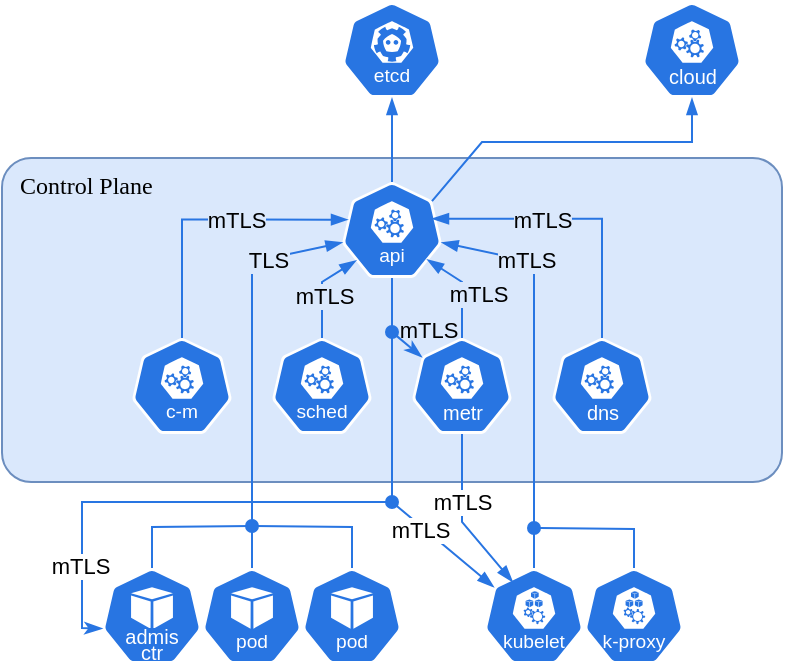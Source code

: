 <mxfile version="25.0.3">
  <diagram name="Page-1" id="6w3Nn8mPZokH5K6b7TAQ">
    <mxGraphModel dx="497" dy="328" grid="1" gridSize="10" guides="1" tooltips="1" connect="1" arrows="1" fold="1" page="1" pageScale="1" pageWidth="827" pageHeight="1169" math="0" shadow="0">
      <root>
        <mxCell id="0" />
        <mxCell id="1" parent="0" />
        <mxCell id="OOeiIcqSMya32nPRaJqt-1" value="Control Plane" style="rounded=1;whiteSpace=wrap;html=1;fillColor=#DAE8FC;strokeColor=#6C8EBF;verticalAlign=top;fontFamily=Verdana;arcSize=9;align=left;spacingLeft=7;" parent="1" vertex="1">
          <mxGeometry x="230" y="208" width="390" height="162" as="geometry" />
        </mxCell>
        <mxCell id="FfEMjMh3a-kymr1CWgue-1" value="" style="aspect=fixed;sketch=0;html=1;dashed=0;whitespace=wrap;verticalLabelPosition=bottom;verticalAlign=top;fillColor=#2875E2;strokeColor=#ffffff;points=[[0.005,0.63,0],[0.1,0.2,0],[0.9,0.2,0],[0.5,0,0],[0.995,0.63,0],[0.72,0.99,0],[0.5,1,0],[0.28,0.99,0]];shape=mxgraph.kubernetes.icon2;kubernetesLabel=1;prIcon=etcd" parent="1" vertex="1">
          <mxGeometry x="400" y="130" width="50" height="48" as="geometry" />
        </mxCell>
        <mxCell id="FfEMjMh3a-kymr1CWgue-2" value="" style="endArrow=none;html=1;rounded=0;exitX=0.5;exitY=1;exitDx=0;exitDy=0;exitPerimeter=0;entryX=0.5;entryY=0;entryDx=0;entryDy=0;entryPerimeter=0;strokeWidth=1;startArrow=blockThin;startFill=1;strokeColor=#2875E2;" parent="1" source="FfEMjMh3a-kymr1CWgue-1" target="_mboFmdrgdcaAABcw1Xs-6" edge="1">
          <mxGeometry width="50" height="50" relative="1" as="geometry">
            <mxPoint x="269.5" y="180" as="sourcePoint" />
            <mxPoint x="320" y="200" as="targetPoint" />
          </mxGeometry>
        </mxCell>
        <mxCell id="_mboFmdrgdcaAABcw1Xs-6" value="" style="aspect=fixed;sketch=0;html=1;dashed=0;whitespace=wrap;verticalLabelPosition=bottom;verticalAlign=top;fillColor=#2875E2;strokeColor=#ffffff;points=[[0.005,0.63,0],[0.1,0.2,0],[0.9,0.2,0],[0.5,0,0],[0.995,0.63,0],[0.72,0.99,0],[0.5,1,0],[0.28,0.99,0]];shape=mxgraph.kubernetes.icon2;kubernetesLabel=1;prIcon=api;rounded=1;" vertex="1" parent="1">
          <mxGeometry x="400" y="220" width="50" height="48" as="geometry" />
        </mxCell>
        <mxCell id="_mboFmdrgdcaAABcw1Xs-7" value="" style="aspect=fixed;sketch=0;html=1;dashed=0;whitespace=wrap;verticalLabelPosition=bottom;verticalAlign=top;fillColor=#2875E2;strokeColor=#ffffff;points=[[0.005,0.63,0],[0.1,0.2,0],[0.9,0.2,0],[0.5,0,0],[0.995,0.63,0],[0.72,0.99,0],[0.5,1,0],[0.28,0.99,0]];shape=mxgraph.kubernetes.icon2;kubernetesLabel=1;prIcon=c_m;rounded=1;" vertex="1" parent="1">
          <mxGeometry x="295" y="298" width="50" height="48" as="geometry" />
        </mxCell>
        <mxCell id="_mboFmdrgdcaAABcw1Xs-8" value="" style="aspect=fixed;sketch=0;html=1;dashed=0;whitespace=wrap;verticalLabelPosition=bottom;verticalAlign=top;fillColor=#2875E2;strokeColor=#ffffff;points=[[0.005,0.63,0],[0.1,0.2,0],[0.9,0.2,0],[0.5,0,0],[0.995,0.63,0],[0.72,0.99,0],[0.5,1,0],[0.28,0.99,0]];shape=mxgraph.kubernetes.icon2;kubernetesLabel=1;prIcon=sched;rounded=1;" vertex="1" parent="1">
          <mxGeometry x="365" y="298" width="50" height="48" as="geometry" />
        </mxCell>
        <mxCell id="_mboFmdrgdcaAABcw1Xs-43" value="" style="group" vertex="1" connectable="0" parent="1">
          <mxGeometry x="435" y="298" width="50" height="48" as="geometry" />
        </mxCell>
        <mxCell id="_mboFmdrgdcaAABcw1Xs-44" value="" style="aspect=fixed;sketch=0;html=1;dashed=0;whitespace=wrap;verticalLabelPosition=bottom;verticalAlign=top;fillColor=#2875E2;strokeColor=#ffffff;points=[[0.005,0.63,0],[0.1,0.2,0],[0.9,0.2,0],[0.5,0,0],[0.995,0.63,0],[0.72,0.99,0],[0.5,1,0],[0.28,0.99,0]];shape=mxgraph.kubernetes.icon2;kubernetesLabel=1;prIcon=sched;rounded=1;" vertex="1" parent="_mboFmdrgdcaAABcw1Xs-43">
          <mxGeometry width="50" height="48" as="geometry" />
        </mxCell>
        <mxCell id="_mboFmdrgdcaAABcw1Xs-45" value="metr" style="whiteSpace=wrap;html=1;fontColor=#FFFFFF;strokeColor=none;fillColor=#2875E2;imageHeight=24;spacing=0;verticalAlign=middle;fontSize=10;" vertex="1" parent="_mboFmdrgdcaAABcw1Xs-43">
          <mxGeometry x="12.5" y="32" width="25" height="10" as="geometry" />
        </mxCell>
        <mxCell id="_mboFmdrgdcaAABcw1Xs-46" value="" style="group" vertex="1" connectable="0" parent="1">
          <mxGeometry x="505" y="298" width="50" height="48" as="geometry" />
        </mxCell>
        <mxCell id="_mboFmdrgdcaAABcw1Xs-47" value="" style="aspect=fixed;sketch=0;html=1;dashed=0;whitespace=wrap;verticalLabelPosition=bottom;verticalAlign=top;fillColor=#2875E2;strokeColor=#ffffff;points=[[0.005,0.63,0],[0.1,0.2,0],[0.9,0.2,0],[0.5,0,0],[0.995,0.63,0],[0.72,0.99,0],[0.5,1,0],[0.28,0.99,0]];shape=mxgraph.kubernetes.icon2;kubernetesLabel=1;prIcon=sched;rounded=1;" vertex="1" parent="_mboFmdrgdcaAABcw1Xs-46">
          <mxGeometry width="50" height="48" as="geometry" />
        </mxCell>
        <mxCell id="_mboFmdrgdcaAABcw1Xs-48" value="dns" style="whiteSpace=wrap;html=1;fontColor=#FFFFFF;strokeColor=none;fillColor=#2875E2;imageHeight=24;spacing=0;verticalAlign=middle;fontSize=10;" vertex="1" parent="_mboFmdrgdcaAABcw1Xs-46">
          <mxGeometry x="12.5" y="32" width="25" height="10" as="geometry" />
        </mxCell>
        <mxCell id="_mboFmdrgdcaAABcw1Xs-108" value="" style="endArrow=none;html=1;rounded=0;exitX=0.06;exitY=0.392;exitDx=0;exitDy=0;exitPerimeter=0;entryX=0.5;entryY=0;entryDx=0;entryDy=0;entryPerimeter=0;strokeWidth=1;startArrow=blockThin;startFill=1;strokeColor=#2875E2;edgeStyle=orthogonalEdgeStyle;" edge="1" parent="1" source="_mboFmdrgdcaAABcw1Xs-6" target="_mboFmdrgdcaAABcw1Xs-7">
          <mxGeometry width="50" height="50" relative="1" as="geometry">
            <mxPoint x="640" y="200" as="sourcePoint" />
            <mxPoint x="640" y="242" as="targetPoint" />
          </mxGeometry>
        </mxCell>
        <mxCell id="_mboFmdrgdcaAABcw1Xs-117" value="mTLS" style="edgeLabel;html=1;align=center;verticalAlign=middle;resizable=0;points=[];labelBackgroundColor=#DAE8FC;" vertex="1" connectable="0" parent="_mboFmdrgdcaAABcw1Xs-108">
          <mxGeometry x="-0.215" relative="1" as="geometry">
            <mxPoint as="offset" />
          </mxGeometry>
        </mxCell>
        <mxCell id="_mboFmdrgdcaAABcw1Xs-110" value="" style="endArrow=none;html=1;rounded=0;exitX=0.143;exitY=0.818;exitDx=0;exitDy=0;exitPerimeter=0;entryX=0.5;entryY=0;entryDx=0;entryDy=0;entryPerimeter=0;strokeWidth=1;startArrow=blockThin;startFill=1;strokeColor=#2875E2;" edge="1" parent="1" source="_mboFmdrgdcaAABcw1Xs-6" target="_mboFmdrgdcaAABcw1Xs-8">
          <mxGeometry width="50" height="50" relative="1" as="geometry">
            <mxPoint x="650" y="210" as="sourcePoint" />
            <mxPoint x="650" y="252" as="targetPoint" />
            <Array as="points">
              <mxPoint x="390" y="270" />
            </Array>
          </mxGeometry>
        </mxCell>
        <mxCell id="_mboFmdrgdcaAABcw1Xs-118" value="mTLS" style="edgeLabel;html=1;align=center;verticalAlign=middle;resizable=0;points=[];labelBackgroundColor=#DAE8FC;" vertex="1" connectable="0" parent="_mboFmdrgdcaAABcw1Xs-110">
          <mxGeometry x="0.105" y="1" relative="1" as="geometry">
            <mxPoint as="offset" />
          </mxGeometry>
        </mxCell>
        <mxCell id="_mboFmdrgdcaAABcw1Xs-111" value="" style="endArrow=none;html=1;rounded=0;exitX=0.851;exitY=0.807;exitDx=0;exitDy=0;exitPerimeter=0;entryX=0.5;entryY=0;entryDx=0;entryDy=0;entryPerimeter=0;strokeWidth=1;startArrow=blockThin;startFill=1;strokeColor=#2875E2;" edge="1" parent="1" source="_mboFmdrgdcaAABcw1Xs-6" target="_mboFmdrgdcaAABcw1Xs-44">
          <mxGeometry width="50" height="50" relative="1" as="geometry">
            <mxPoint x="660" y="220" as="sourcePoint" />
            <mxPoint x="660" y="262" as="targetPoint" />
            <Array as="points">
              <mxPoint x="460" y="270" />
            </Array>
          </mxGeometry>
        </mxCell>
        <mxCell id="_mboFmdrgdcaAABcw1Xs-120" value="mTLS" style="edgeLabel;html=1;align=center;verticalAlign=middle;resizable=0;points=[];labelBackgroundColor=#DAE8FC;" vertex="1" connectable="0" parent="_mboFmdrgdcaAABcw1Xs-111">
          <mxGeometry x="0.279" y="-1" relative="1" as="geometry">
            <mxPoint x="9" y="-4" as="offset" />
          </mxGeometry>
        </mxCell>
        <mxCell id="_mboFmdrgdcaAABcw1Xs-112" value="" style="endArrow=none;html=1;rounded=0;exitX=0.9;exitY=0.383;exitDx=0;exitDy=0;exitPerimeter=0;entryX=0.5;entryY=0;entryDx=0;entryDy=0;entryPerimeter=0;strokeWidth=1;startArrow=blockThin;startFill=1;strokeColor=#2875E2;edgeStyle=orthogonalEdgeStyle;" edge="1" parent="1" source="_mboFmdrgdcaAABcw1Xs-6" target="_mboFmdrgdcaAABcw1Xs-47">
          <mxGeometry width="50" height="50" relative="1" as="geometry">
            <mxPoint x="670" y="230" as="sourcePoint" />
            <mxPoint x="670" y="272" as="targetPoint" />
          </mxGeometry>
        </mxCell>
        <mxCell id="_mboFmdrgdcaAABcw1Xs-121" value="mTLS" style="edgeLabel;html=1;align=center;verticalAlign=middle;resizable=0;points=[];labelBackgroundColor=#DAE8FC;spacingLeft=1;spacingRight=0;" vertex="1" connectable="0" parent="_mboFmdrgdcaAABcw1Xs-112">
          <mxGeometry x="-0.255" relative="1" as="geometry">
            <mxPoint as="offset" />
          </mxGeometry>
        </mxCell>
        <mxCell id="_mboFmdrgdcaAABcw1Xs-113" value="" style="endArrow=none;html=1;rounded=0;entryX=0.5;entryY=0;entryDx=0;entryDy=0;entryPerimeter=0;strokeWidth=1;startArrow=none;startFill=0;strokeColor=#2875E2;edgeStyle=orthogonalEdgeStyle;" edge="1" parent="1" target="_mboFmdrgdcaAABcw1Xs-122">
          <mxGeometry width="50" height="50" relative="1" as="geometry">
            <mxPoint x="355" y="392" as="sourcePoint" />
            <mxPoint x="300" y="442" as="targetPoint" />
          </mxGeometry>
        </mxCell>
        <mxCell id="_mboFmdrgdcaAABcw1Xs-114" value="" style="endArrow=none;html=1;rounded=0;strokeWidth=1;startArrow=oval;startFill=1;strokeColor=#2875E2;entryX=0.5;entryY=0;entryDx=0;entryDy=0;entryPerimeter=0;" edge="1" parent="1" target="_mboFmdrgdcaAABcw1Xs-124">
          <mxGeometry width="50" height="50" relative="1" as="geometry">
            <mxPoint x="355" y="392" as="sourcePoint" />
            <mxPoint x="360" y="432" as="targetPoint" />
          </mxGeometry>
        </mxCell>
        <mxCell id="_mboFmdrgdcaAABcw1Xs-115" value="" style="endArrow=none;html=1;rounded=0;strokeWidth=1;startArrow=none;startFill=0;strokeColor=#2875E2;edgeStyle=orthogonalEdgeStyle;entryX=0.5;entryY=0;entryDx=0;entryDy=0;entryPerimeter=0;" edge="1" parent="1" target="_mboFmdrgdcaAABcw1Xs-123">
          <mxGeometry width="50" height="50" relative="1" as="geometry">
            <mxPoint x="355" y="392" as="sourcePoint" />
            <mxPoint x="440" y="432" as="targetPoint" />
          </mxGeometry>
        </mxCell>
        <mxCell id="_mboFmdrgdcaAABcw1Xs-116" value="" style="endArrow=none;html=1;rounded=0;strokeWidth=1;startArrow=blockThin;startFill=1;strokeColor=#2875E2;exitX=0.005;exitY=0.63;exitDx=0;exitDy=0;exitPerimeter=0;" edge="1" parent="1" source="_mboFmdrgdcaAABcw1Xs-6">
          <mxGeometry width="50" height="50" relative="1" as="geometry">
            <mxPoint x="355" y="380" as="sourcePoint" />
            <mxPoint x="355" y="410" as="targetPoint" />
            <Array as="points">
              <mxPoint x="355" y="260" />
            </Array>
          </mxGeometry>
        </mxCell>
        <mxCell id="_mboFmdrgdcaAABcw1Xs-130" value="TLS" style="edgeLabel;html=1;align=center;verticalAlign=middle;resizable=0;points=[];labelBackgroundColor=#DAE8FC;textShadow=0;spacing=2;" vertex="1" connectable="0" parent="_mboFmdrgdcaAABcw1Xs-116">
          <mxGeometry x="-0.612" relative="1" as="geometry">
            <mxPoint as="offset" />
          </mxGeometry>
        </mxCell>
        <mxCell id="_mboFmdrgdcaAABcw1Xs-119" value="" style="aspect=fixed;sketch=0;html=1;dashed=0;whitespace=wrap;verticalLabelPosition=bottom;verticalAlign=top;fillColor=#2875E2;strokeColor=#ffffff;points=[[0.005,0.63,0],[0.1,0.2,0],[0.9,0.2,0],[0.5,0,0],[0.995,0.63,0],[0.72,0.99,0],[0.5,1,0],[0.28,0.99,0]];shape=mxgraph.kubernetes.icon2;kubernetesLabel=1;prIcon=kubelet" vertex="1" parent="1">
          <mxGeometry x="471" y="413" width="50" height="48" as="geometry" />
        </mxCell>
        <mxCell id="_mboFmdrgdcaAABcw1Xs-122" value="" style="aspect=fixed;sketch=0;html=1;dashed=0;whitespace=wrap;verticalLabelPosition=bottom;verticalAlign=top;fillColor=#2875E2;strokeColor=#ffffff;points=[[0.005,0.63,0],[0.1,0.2,0],[0.9,0.2,0],[0.5,0,0],[0.995,0.63,0],[0.72,0.99,0],[0.5,1,0],[0.28,0.99,0]];shape=mxgraph.kubernetes.icon2;kubernetesLabel=1;prIcon=pod" vertex="1" parent="1">
          <mxGeometry x="280" y="413" width="50" height="48" as="geometry" />
        </mxCell>
        <mxCell id="_mboFmdrgdcaAABcw1Xs-123" value="" style="aspect=fixed;sketch=0;html=1;dashed=0;whitespace=wrap;verticalLabelPosition=bottom;verticalAlign=top;fillColor=#2875E2;strokeColor=#ffffff;points=[[0.005,0.63,0],[0.1,0.2,0],[0.9,0.2,0],[0.5,0,0],[0.995,0.63,0],[0.72,0.99,0],[0.5,1,0],[0.28,0.99,0]];shape=mxgraph.kubernetes.icon2;kubernetesLabel=1;prIcon=pod" vertex="1" parent="1">
          <mxGeometry x="380" y="413" width="50" height="48" as="geometry" />
        </mxCell>
        <mxCell id="_mboFmdrgdcaAABcw1Xs-124" value="" style="aspect=fixed;sketch=0;html=1;dashed=0;whitespace=wrap;verticalLabelPosition=bottom;verticalAlign=top;fillColor=#2875E2;strokeColor=#ffffff;points=[[0.005,0.63,0],[0.1,0.2,0],[0.9,0.2,0],[0.5,0,0],[0.995,0.63,0],[0.72,0.99,0],[0.5,1,0],[0.28,0.99,0]];shape=mxgraph.kubernetes.icon2;kubernetesLabel=1;prIcon=pod" vertex="1" parent="1">
          <mxGeometry x="330" y="413" width="50" height="48" as="geometry" />
        </mxCell>
        <mxCell id="_mboFmdrgdcaAABcw1Xs-125" value="" style="endArrow=none;html=1;rounded=0;strokeWidth=1;startArrow=blockThin;startFill=1;strokeColor=#2875E2;exitX=0.995;exitY=0.63;exitDx=0;exitDy=0;exitPerimeter=0;entryX=0.5;entryY=0;entryDx=0;entryDy=0;entryPerimeter=0;" edge="1" parent="1" source="_mboFmdrgdcaAABcw1Xs-6" target="_mboFmdrgdcaAABcw1Xs-119">
          <mxGeometry width="50" height="50" relative="1" as="geometry">
            <mxPoint x="451.75" y="250.24" as="sourcePoint" />
            <mxPoint x="510" y="410" as="targetPoint" />
            <Array as="points">
              <mxPoint x="496" y="260" />
            </Array>
          </mxGeometry>
        </mxCell>
        <mxCell id="_mboFmdrgdcaAABcw1Xs-131" value="mTLS" style="edgeLabel;html=1;align=center;verticalAlign=middle;resizable=0;points=[];labelBackgroundColor=#DAE8FC;" vertex="1" connectable="0" parent="_mboFmdrgdcaAABcw1Xs-125">
          <mxGeometry x="-0.571" relative="1" as="geometry">
            <mxPoint as="offset" />
          </mxGeometry>
        </mxCell>
        <mxCell id="_mboFmdrgdcaAABcw1Xs-126" value="" style="endArrow=none;html=1;rounded=0;entryX=0.5;entryY=1;entryDx=0;entryDy=0;entryPerimeter=0;strokeWidth=1;startArrow=blockThin;startFill=1;strokeColor=#2875E2;exitX=0.1;exitY=0.2;exitDx=0;exitDy=0;exitPerimeter=0;endFill=0;" edge="1" parent="1" source="_mboFmdrgdcaAABcw1Xs-119" target="_mboFmdrgdcaAABcw1Xs-6">
          <mxGeometry width="50" height="50" relative="1" as="geometry">
            <mxPoint x="440" y="400" as="sourcePoint" />
            <mxPoint x="730" y="332" as="targetPoint" />
            <Array as="points">
              <mxPoint x="425" y="380" />
            </Array>
          </mxGeometry>
        </mxCell>
        <mxCell id="_mboFmdrgdcaAABcw1Xs-134" value="mTLS" style="edgeLabel;html=1;align=center;verticalAlign=middle;resizable=0;points=[];" vertex="1" connectable="0" parent="_mboFmdrgdcaAABcw1Xs-126">
          <mxGeometry x="-0.759" y="-1" relative="1" as="geometry">
            <mxPoint x="-21" y="-14" as="offset" />
          </mxGeometry>
        </mxCell>
        <mxCell id="_mboFmdrgdcaAABcw1Xs-132" value="" style="aspect=fixed;sketch=0;html=1;dashed=0;whitespace=wrap;verticalLabelPosition=bottom;verticalAlign=top;fillColor=#2875E2;strokeColor=#ffffff;points=[[0.005,0.63,0],[0.1,0.2,0],[0.9,0.2,0],[0.5,0,0],[0.995,0.63,0],[0.72,0.99,0],[0.5,1,0],[0.28,0.99,0]];shape=mxgraph.kubernetes.icon2;kubernetesLabel=1;prIcon=k_proxy" vertex="1" parent="1">
          <mxGeometry x="521" y="413" width="50" height="48" as="geometry" />
        </mxCell>
        <mxCell id="_mboFmdrgdcaAABcw1Xs-133" value="" style="endArrow=none;html=1;rounded=0;strokeWidth=1;startArrow=oval;startFill=1;strokeColor=#2875E2;edgeStyle=orthogonalEdgeStyle;entryX=0.5;entryY=0;entryDx=0;entryDy=0;entryPerimeter=0;" edge="1" parent="1" target="_mboFmdrgdcaAABcw1Xs-132">
          <mxGeometry width="50" height="50" relative="1" as="geometry">
            <mxPoint x="496" y="393" as="sourcePoint" />
            <mxPoint x="542" y="414" as="targetPoint" />
          </mxGeometry>
        </mxCell>
        <mxCell id="_mboFmdrgdcaAABcw1Xs-135" value="" style="endArrow=none;html=1;rounded=0;entryX=0.5;entryY=1;entryDx=0;entryDy=0;entryPerimeter=0;strokeWidth=1;startArrow=blockThin;startFill=1;strokeColor=#2875E2;exitX=0.288;exitY=0.146;exitDx=0;exitDy=0;exitPerimeter=0;" edge="1" parent="1" source="_mboFmdrgdcaAABcw1Xs-119" target="_mboFmdrgdcaAABcw1Xs-44">
          <mxGeometry width="50" height="50" relative="1" as="geometry">
            <mxPoint x="486" y="433" as="sourcePoint" />
            <mxPoint x="435" y="278" as="targetPoint" />
            <Array as="points">
              <mxPoint x="460" y="390" />
            </Array>
          </mxGeometry>
        </mxCell>
        <mxCell id="_mboFmdrgdcaAABcw1Xs-136" value="mTLS" style="edgeLabel;html=1;align=center;verticalAlign=middle;resizable=0;points=[];" vertex="1" connectable="0" parent="_mboFmdrgdcaAABcw1Xs-135">
          <mxGeometry x="-0.759" y="-1" relative="1" as="geometry">
            <mxPoint x="-20" y="-32" as="offset" />
          </mxGeometry>
        </mxCell>
        <mxCell id="_mboFmdrgdcaAABcw1Xs-145" value="ctr" style="whiteSpace=wrap;html=1;fontColor=#FFFFFF;strokeColor=none;fillColor=#2875E2;imageHeight=24;spacing=0;verticalAlign=middle;fontSize=10;" vertex="1" parent="1">
          <mxGeometry x="296" y="451" width="18" height="8" as="geometry" />
        </mxCell>
        <mxCell id="_mboFmdrgdcaAABcw1Xs-143" value="admis" style="whiteSpace=wrap;html=1;fontColor=#FFFFFF;strokeColor=none;fillColor=#2875E2;imageHeight=24;spacing=0;verticalAlign=middle;fontSize=10;" vertex="1" parent="1">
          <mxGeometry x="292" y="443" width="26" height="8" as="geometry" />
        </mxCell>
        <mxCell id="_mboFmdrgdcaAABcw1Xs-146" value="" style="endArrow=oval;html=1;rounded=0;strokeWidth=1;startArrow=classicThin;startFill=1;strokeColor=#2875E2;exitX=0.005;exitY=0.63;exitDx=0;exitDy=0;exitPerimeter=0;endFill=1;" edge="1" parent="1" source="_mboFmdrgdcaAABcw1Xs-122">
          <mxGeometry width="50" height="50" relative="1" as="geometry">
            <mxPoint x="280" y="380" as="sourcePoint" />
            <mxPoint x="425" y="380" as="targetPoint" />
            <Array as="points">
              <mxPoint x="270" y="443" />
              <mxPoint x="270" y="380" />
            </Array>
          </mxGeometry>
        </mxCell>
        <mxCell id="_mboFmdrgdcaAABcw1Xs-147" value="mTLS" style="edgeLabel;html=1;align=center;verticalAlign=middle;resizable=0;points=[];" vertex="1" connectable="0" parent="_mboFmdrgdcaAABcw1Xs-146">
          <mxGeometry x="-0.635" y="1" relative="1" as="geometry">
            <mxPoint as="offset" />
          </mxGeometry>
        </mxCell>
        <mxCell id="_mboFmdrgdcaAABcw1Xs-148" value="" style="group" vertex="1" connectable="0" parent="1">
          <mxGeometry x="550" y="130" width="50" height="48" as="geometry" />
        </mxCell>
        <mxCell id="_mboFmdrgdcaAABcw1Xs-140" value="" style="aspect=fixed;sketch=0;html=1;dashed=0;whitespace=wrap;verticalLabelPosition=bottom;verticalAlign=top;fillColor=#2875E2;strokeColor=#ffffff;points=[[0.005,0.63,0],[0.1,0.2,0],[0.9,0.2,0],[0.5,0,0],[0.995,0.63,0],[0.72,0.99,0],[0.5,1,0],[0.28,0.99,0]];shape=mxgraph.kubernetes.icon2;kubernetesLabel=1;prIcon=sched;rounded=1;" vertex="1" parent="_mboFmdrgdcaAABcw1Xs-148">
          <mxGeometry width="50" height="48" as="geometry" />
        </mxCell>
        <mxCell id="_mboFmdrgdcaAABcw1Xs-141" value="cloud" style="whiteSpace=wrap;html=1;fontColor=#FFFFFF;strokeColor=none;fillColor=#2875E2;imageHeight=24;spacing=0;verticalAlign=middle;fontSize=10;" vertex="1" parent="_mboFmdrgdcaAABcw1Xs-148">
          <mxGeometry x="12.5" y="32" width="25" height="10" as="geometry" />
        </mxCell>
        <mxCell id="_mboFmdrgdcaAABcw1Xs-149" value="" style="endArrow=none;html=1;rounded=0;exitX=0.5;exitY=1;exitDx=0;exitDy=0;exitPerimeter=0;strokeWidth=1;startArrow=blockThin;startFill=1;strokeColor=#2875E2;entryX=0.9;entryY=0.2;entryDx=0;entryDy=0;entryPerimeter=0;" edge="1" parent="1" source="_mboFmdrgdcaAABcw1Xs-140" target="_mboFmdrgdcaAABcw1Xs-6">
          <mxGeometry width="50" height="50" relative="1" as="geometry">
            <mxPoint x="435" y="188" as="sourcePoint" />
            <mxPoint x="470" y="180" as="targetPoint" />
            <Array as="points">
              <mxPoint x="575" y="200" />
              <mxPoint x="470" y="200" />
            </Array>
          </mxGeometry>
        </mxCell>
        <mxCell id="_mboFmdrgdcaAABcw1Xs-150" value="" style="endArrow=classicThin;html=1;rounded=0;strokeWidth=1;startArrow=oval;startFill=1;strokeColor=#2875E2;entryX=0.1;entryY=0.2;entryDx=0;entryDy=0;entryPerimeter=0;endFill=1;" edge="1" parent="1" target="_mboFmdrgdcaAABcw1Xs-44">
          <mxGeometry width="50" height="50" relative="1" as="geometry">
            <mxPoint x="425" y="295" as="sourcePoint" />
            <mxPoint x="440" y="315.6" as="targetPoint" />
          </mxGeometry>
        </mxCell>
        <mxCell id="_mboFmdrgdcaAABcw1Xs-151" value="mTLS" style="edgeLabel;html=1;align=center;verticalAlign=middle;resizable=0;points=[];labelBackgroundColor=none;" vertex="1" connectable="0" parent="_mboFmdrgdcaAABcw1Xs-150">
          <mxGeometry x="-0.519" relative="1" as="geometry">
            <mxPoint x="14" y="-4" as="offset" />
          </mxGeometry>
        </mxCell>
      </root>
    </mxGraphModel>
  </diagram>
</mxfile>

